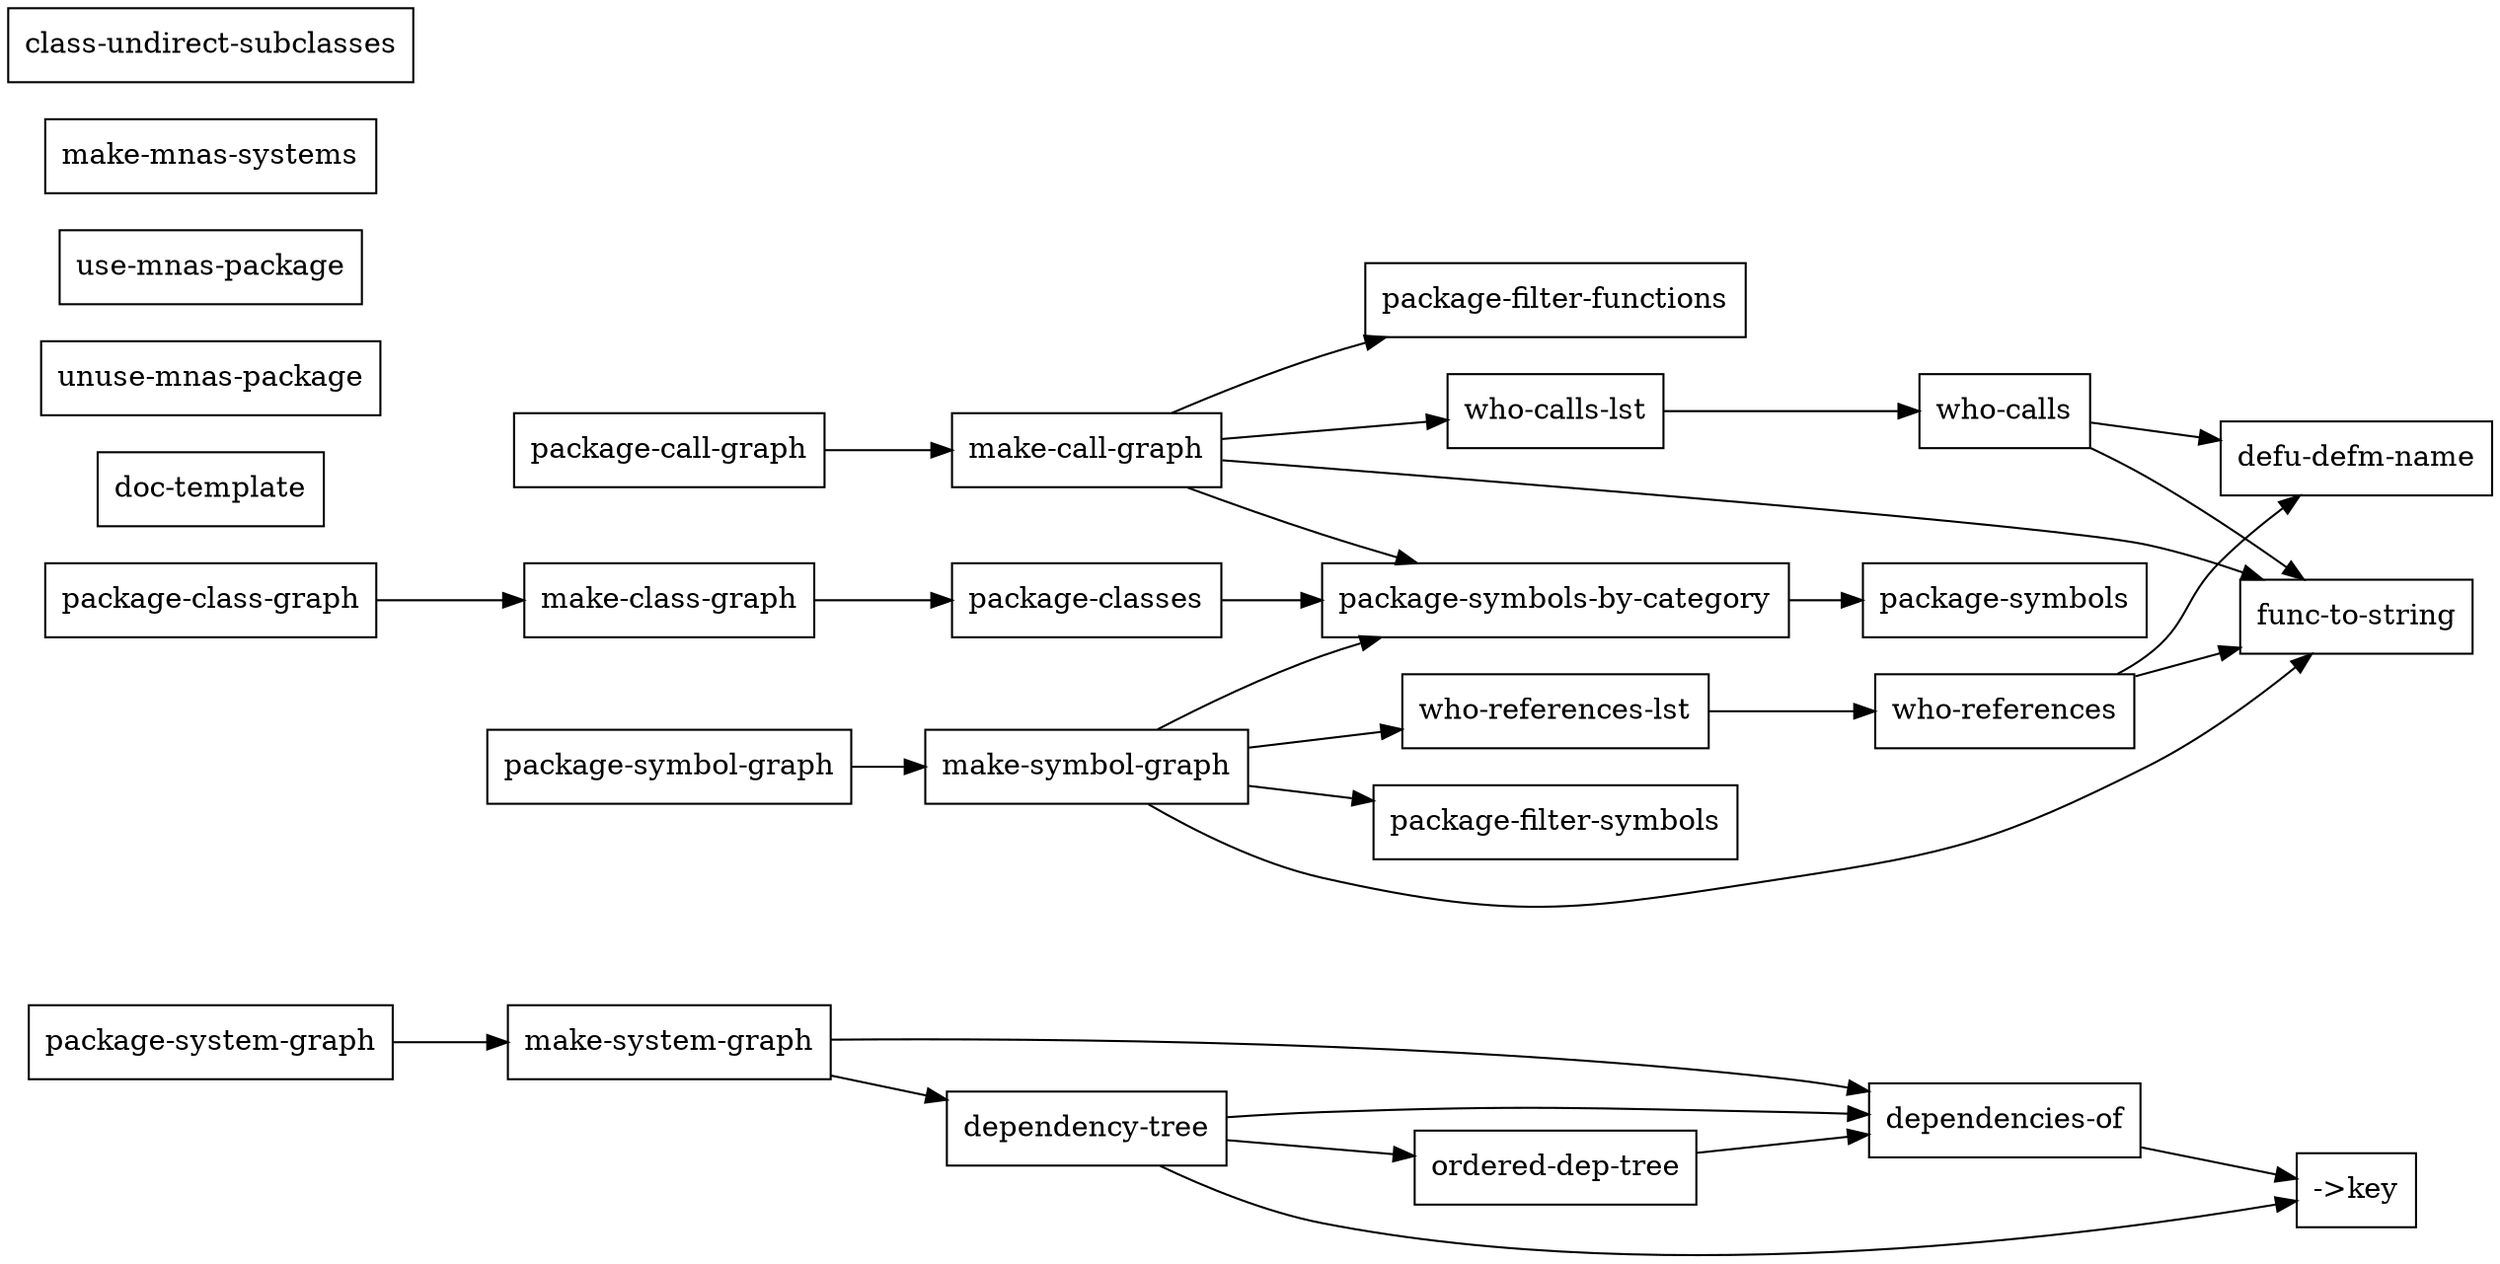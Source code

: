 digraph G {
  rankdir=LR
  node[shape=box]
"package-system-graph"
"package-symbol-graph"
"package-classes"
"doc-template"
"make-symbol-graph"
"unuse-mnas-package"
"use-mnas-package"
"make-system-graph"
"package-call-graph"
"package-class-graph"
"make-class-graph"
"make-call-graph"
"package-filter-functions"
"package-symbols-by-category"
"defu-defm-name"
"func-to-string"
"dependencies-of"
"ordered-dep-tree"
"who-references-lst"
"who-calls"
"dependency-tree"
"package-filter-symbols"
"make-mnas-systems"
"class-undirect-subclasses"
"who-calls-lst"
"->key"
"who-references"
"package-symbols"
"make-class-graph" -> "package-classes"
"package-symbol-graph" -> "make-symbol-graph"
"package-system-graph" -> "make-system-graph"
"package-class-graph" -> "make-class-graph"
"package-call-graph" -> "make-call-graph"
"make-call-graph" -> "package-filter-functions"
"package-classes" -> "package-symbols-by-category"
"make-symbol-graph" -> "package-symbols-by-category"
"make-call-graph" -> "package-symbols-by-category"
"who-references" -> "defu-defm-name"
"who-calls" -> "defu-defm-name"
"make-symbol-graph" -> "func-to-string"
"make-call-graph" -> "func-to-string"
"who-references" -> "func-to-string"
"who-calls" -> "func-to-string"
"make-system-graph" -> "dependencies-of"
"dependency-tree" -> "dependencies-of"
"ordered-dep-tree" -> "dependencies-of"
"dependency-tree" -> "ordered-dep-tree"
"make-symbol-graph" -> "who-references-lst"
"who-calls-lst" -> "who-calls"
"make-system-graph" -> "dependency-tree"
"make-symbol-graph" -> "package-filter-symbols"
"make-call-graph" -> "who-calls-lst"
"dependency-tree" -> "->key"
"dependencies-of" -> "->key"
"who-references-lst" -> "who-references"
"package-symbols-by-category" -> "package-symbols"
}

